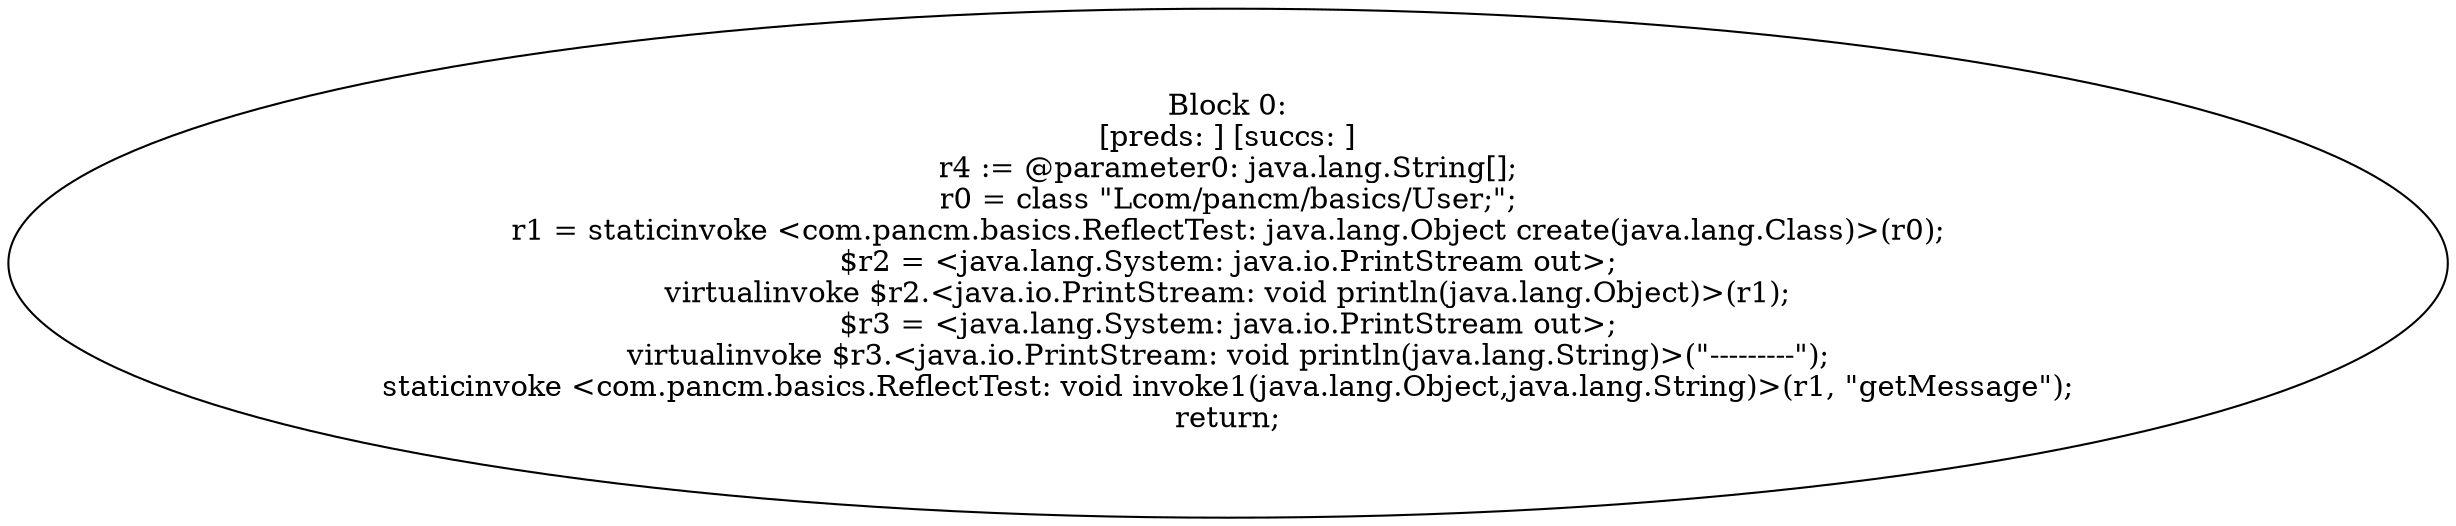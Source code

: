 digraph "unitGraph" {
    "Block 0:
[preds: ] [succs: ]
r4 := @parameter0: java.lang.String[];
r0 = class \"Lcom/pancm/basics/User;\";
r1 = staticinvoke <com.pancm.basics.ReflectTest: java.lang.Object create(java.lang.Class)>(r0);
$r2 = <java.lang.System: java.io.PrintStream out>;
virtualinvoke $r2.<java.io.PrintStream: void println(java.lang.Object)>(r1);
$r3 = <java.lang.System: java.io.PrintStream out>;
virtualinvoke $r3.<java.io.PrintStream: void println(java.lang.String)>(\"---------\");
staticinvoke <com.pancm.basics.ReflectTest: void invoke1(java.lang.Object,java.lang.String)>(r1, \"getMessage\");
return;
"
}
